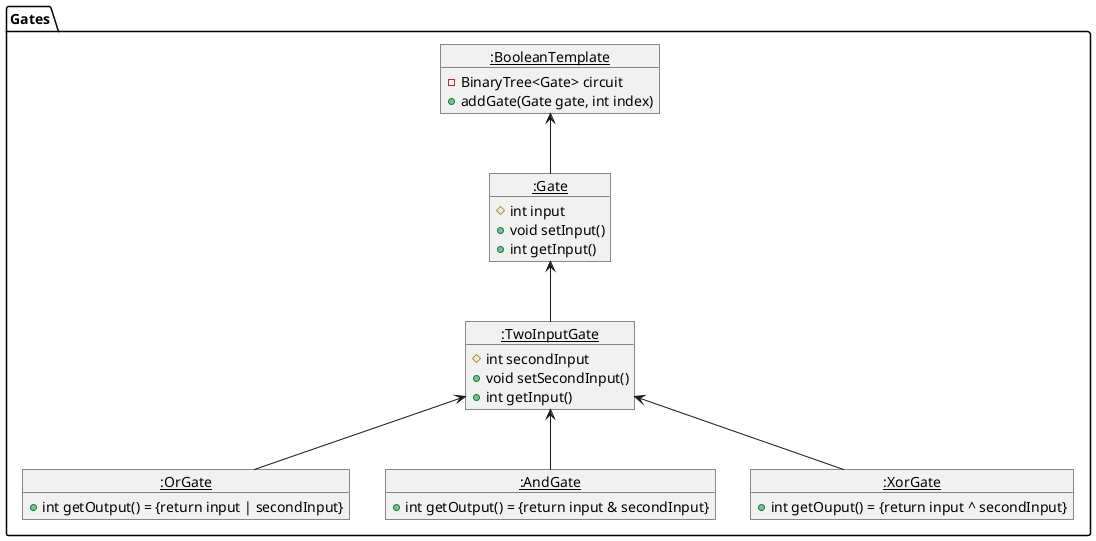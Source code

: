 @startuml
package Gates {
    object "__:BooleanTemplate__" as State1
    object "__:OrGate__" as State2
    object "__:AndGate__" as State3
    object “__:XorGate__" as State4
    object “__:Gate__" as State5
    object “__:TwoInputGate__" as State6
}
object State1 {
    - BinaryTree<Gate> circuit
    + addGate(Gate gate, int index)
}
object State2 {
    + int getOutput() = {return input | secondInput}
}
object State3 {
    + int getOutput() = {return input & secondInput}
}
object State4 {
    + int getOuput() = {return input ^ secondInput}
}

object State5 {
   # int input
   + void setInput()
   + int getInput()
}

object State6 {
   # int secondInput
   + void setSecondInput()
   + int getInput()
}


State1 <-- State5
State5 <-- State6
State6 <-- State3
State6 <-- State4
State6 <-- State2
@enduml